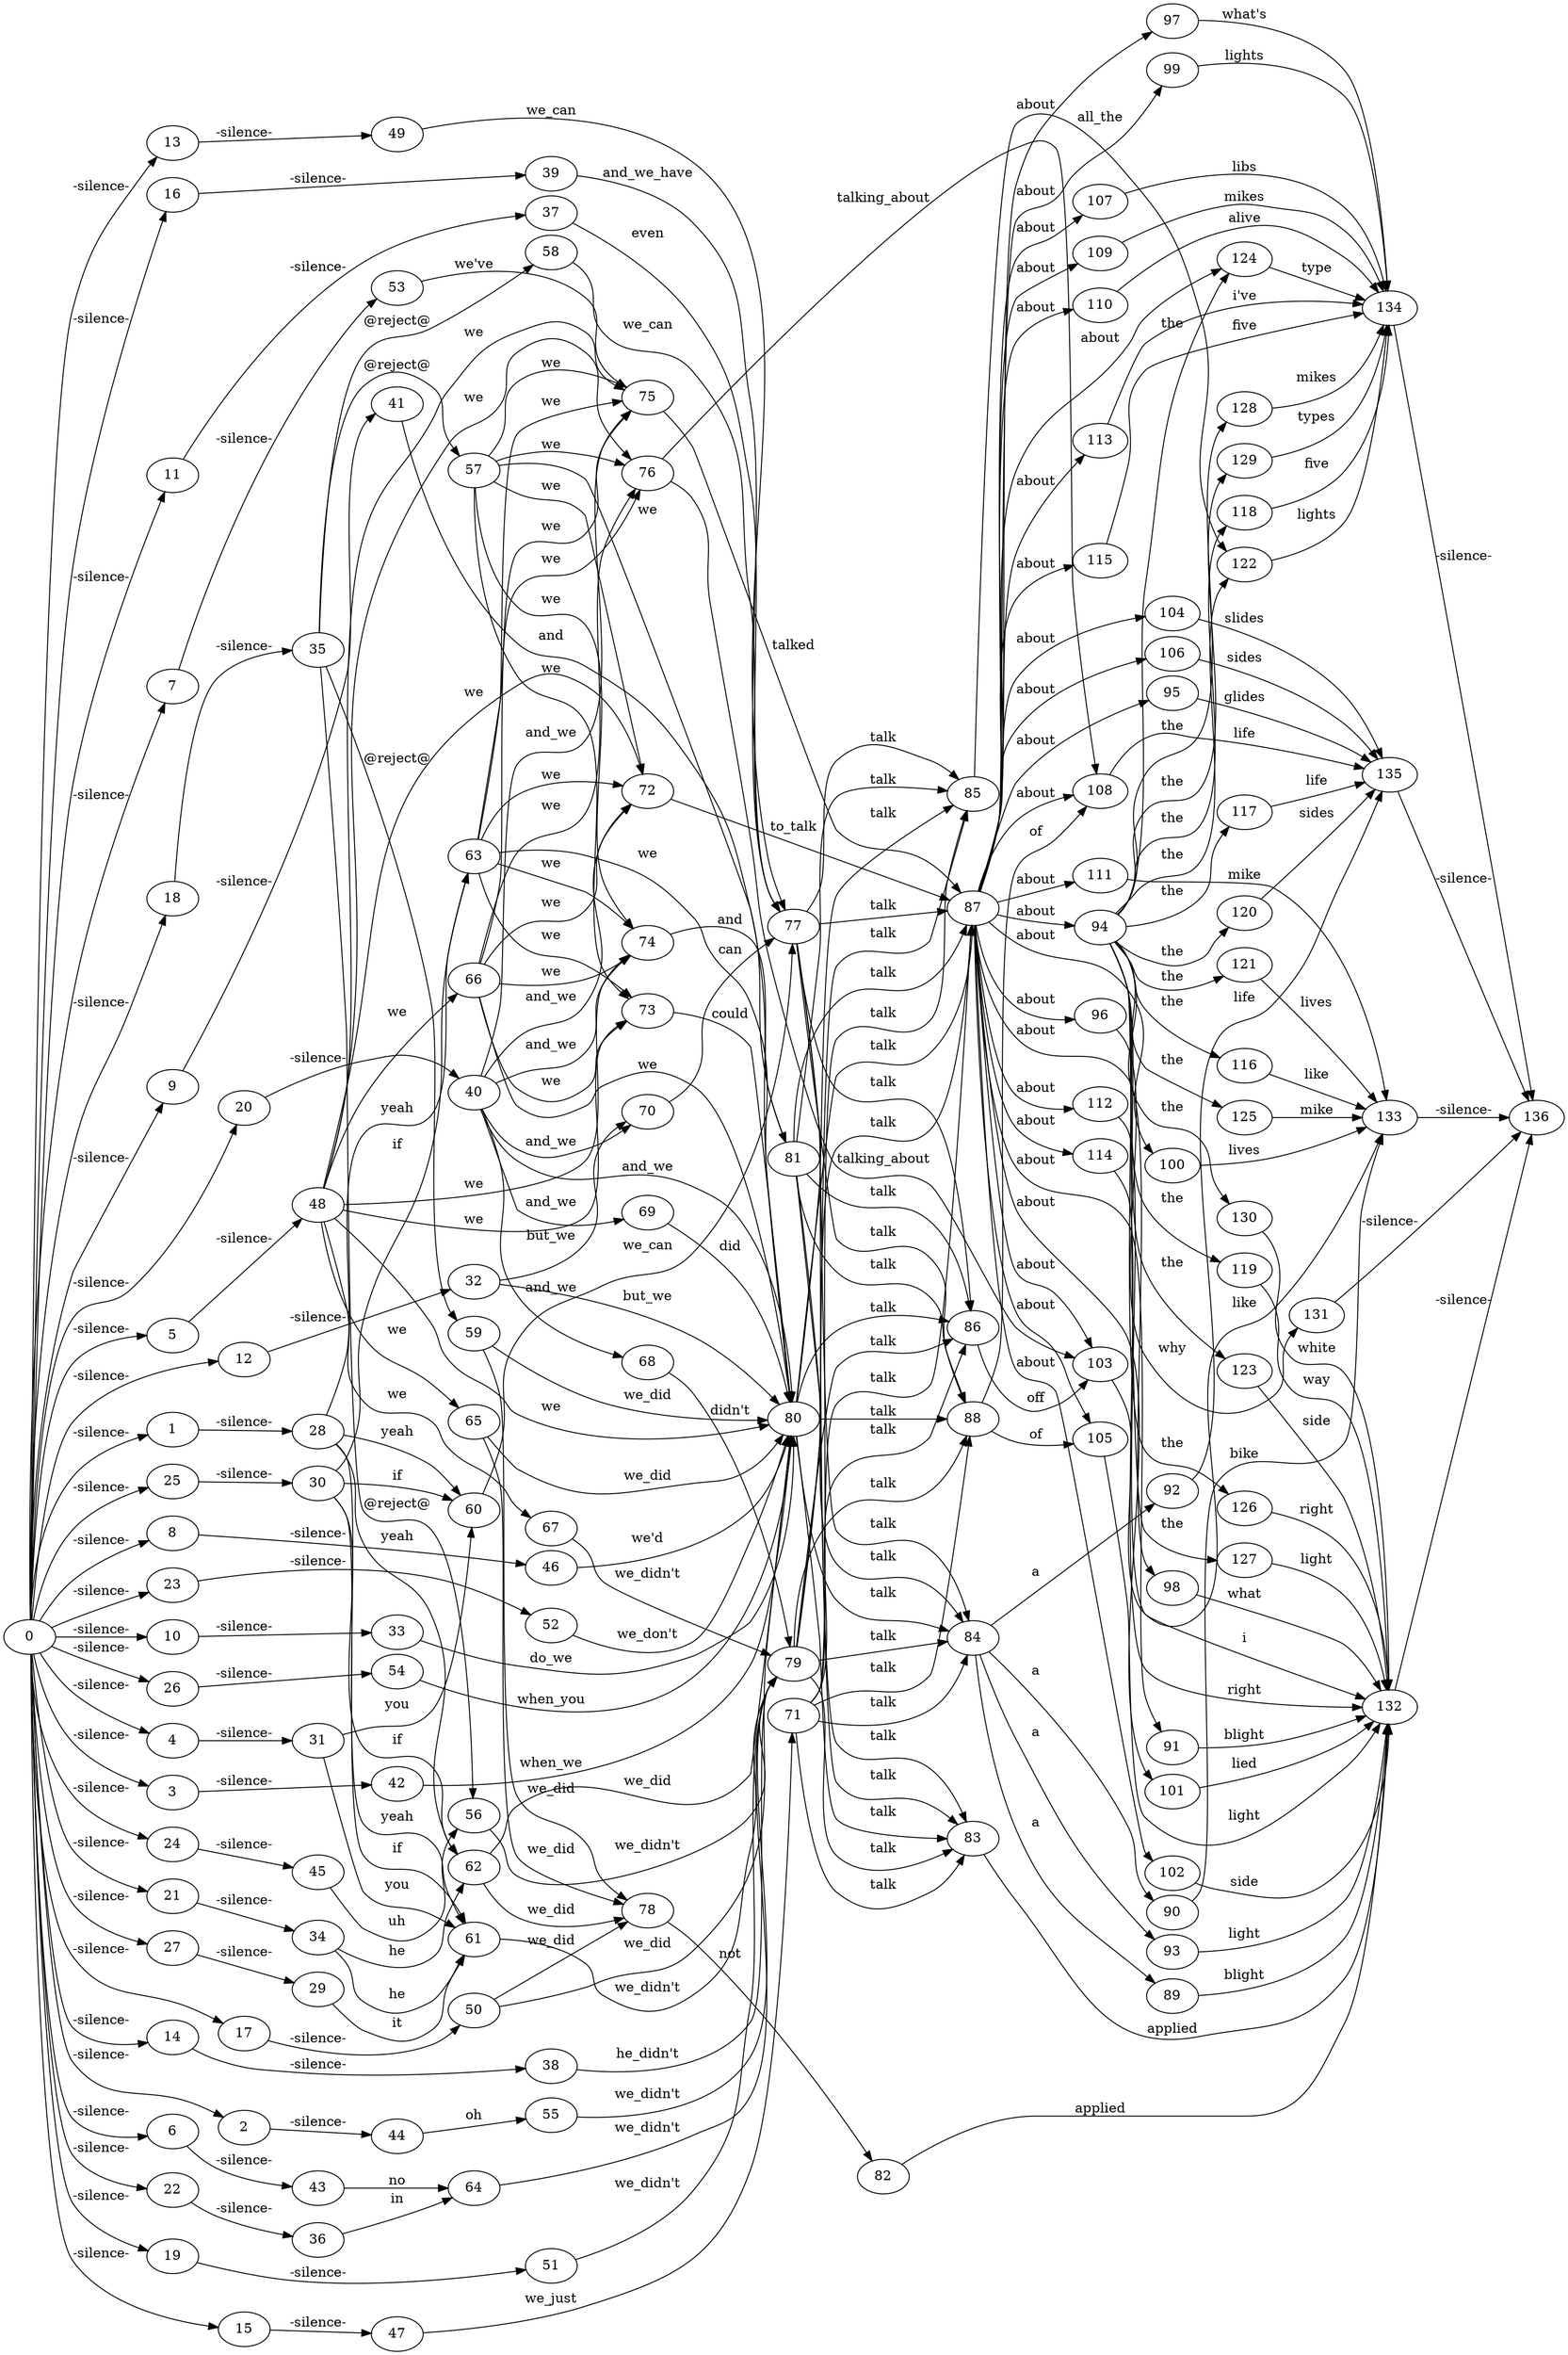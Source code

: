 digraph g {
    rankdir="LR"
    0 -> 1 [label = "-silence-"]
    0 -> 2 [label = "-silence-"]
    0 -> 3 [label = "-silence-"]
    0 -> 4 [label = "-silence-"]
    0 -> 5 [label = "-silence-"]
    0 -> 6 [label = "-silence-"]
    0 -> 7 [label = "-silence-"]
    0 -> 8 [label = "-silence-"]
    0 -> 9 [label = "-silence-"]
    0 -> 10 [label = "-silence-"]
    0 -> 11 [label = "-silence-"]
    0 -> 12 [label = "-silence-"]
    0 -> 13 [label = "-silence-"]
    0 -> 14 [label = "-silence-"]
    0 -> 15 [label = "-silence-"]
    0 -> 16 [label = "-silence-"]
    0 -> 17 [label = "-silence-"]
    0 -> 18 [label = "-silence-"]
    0 -> 19 [label = "-silence-"]
    0 -> 20 [label = "-silence-"]
    0 -> 21 [label = "-silence-"]
    0 -> 22 [label = "-silence-"]
    0 -> 23 [label = "-silence-"]
    0 -> 24 [label = "-silence-"]
    0 -> 25 [label = "-silence-"]
    0 -> 26 [label = "-silence-"]
    0 -> 27 [label = "-silence-"]
    1 -> 28 [label = "-silence-"]
    2 -> 44 [label = "-silence-"]
    3 -> 42 [label = "-silence-"]
    4 -> 31 [label = "-silence-"]
    5 -> 48 [label = "-silence-"]
    6 -> 43 [label = "-silence-"]
    7 -> 53 [label = "-silence-"]
    8 -> 46 [label = "-silence-"]
    9 -> 41 [label = "-silence-"]
    10 -> 33 [label = "-silence-"]
    11 -> 37 [label = "-silence-"]
    12 -> 32 [label = "-silence-"]
    13 -> 49 [label = "-silence-"]
    14 -> 38 [label = "-silence-"]
    15 -> 47 [label = "-silence-"]
    16 -> 39 [label = "-silence-"]
    17 -> 50 [label = "-silence-"]
    18 -> 35 [label = "-silence-"]
    19 -> 51 [label = "-silence-"]
    20 -> 40 [label = "-silence-"]
    21 -> 34 [label = "-silence-"]
    22 -> 36 [label = "-silence-"]
    23 -> 52 [label = "-silence-"]
    24 -> 45 [label = "-silence-"]
    25 -> 30 [label = "-silence-"]
    26 -> 54 [label = "-silence-"]
    27 -> 29 [label = "-silence-"]
    28 -> 60 [label = "yeah"]
    28 -> 61 [label = "yeah"]
    28 -> 62 [label = "yeah"]
    28 -> 63 [label = "yeah"]
    29 -> 61 [label = "it"]
    30 -> 60 [label = "if"]
    30 -> 61 [label = "if"]
    30 -> 62 [label = "if"]
    30 -> 63 [label = "if"]
    31 -> 60 [label = "you"]
    31 -> 61 [label = "you"]
    32 -> 70 [label = "but_we"]
    32 -> 80 [label = "but_we"]
    33 -> 80 [label = "do_we"]
    34 -> 61 [label = "he"]
    34 -> 62 [label = "he"]
    35 -> 56 [label = "@reject@"]
    35 -> 57 [label = "@reject@"]
    35 -> 58 [label = "@reject@"]
    35 -> 59 [label = "@reject@"]
    36 -> 64 [label = "in"]
    37 -> 77 [label = "even"]
    38 -> 79 [label = "he_didn't"]
    39 -> 77 [label = "and_we_have"]
    40 -> 68 [label = "and_we"]
    40 -> 69 [label = "and_we"]
    40 -> 70 [label = "and_we"]
    40 -> 72 [label = "and_we"]
    40 -> 74 [label = "and_we"]
    40 -> 75 [label = "and_we"]
    40 -> 80 [label = "and_we"]
    41 -> 81 [label = "and"]
    42 -> 80 [label = "when_we"]
    43 -> 64 [label = "no"]
    44 -> 55 [label = "oh"]
    45 -> 56 [label = "uh"]
    46 -> 80 [label = "we'd"]
    47 -> 71 [label = "we_just"]
    48 -> 65 [label = "we"]
    48 -> 66 [label = "we"]
    48 -> 67 [label = "we"]
    48 -> 72 [label = "we"]
    48 -> 73 [label = "we"]
    48 -> 74 [label = "we"]
    48 -> 75 [label = "we"]
    48 -> 76 [label = "we"]
    48 -> 80 [label = "we"]
    49 -> 77 [label = "we_can"]
    50 -> 78 [label = "we_did"]
    50 -> 80 [label = "we_did"]
    51 -> 79 [label = "we_didn't"]
    52 -> 80 [label = "we_don't"]
    53 -> 75 [label = "we've"]
    54 -> 80 [label = "when_you"]
    55 -> 79 [label = "we_didn't"]
    56 -> 79 [label = "we_didn't"]
    57 -> 72 [label = "we"]
    57 -> 73 [label = "we"]
    57 -> 74 [label = "we"]
    57 -> 75 [label = "we"]
    57 -> 76 [label = "we"]
    57 -> 80 [label = "we"]
    58 -> 77 [label = "we_can"]
    59 -> 78 [label = "we_did"]
    59 -> 80 [label = "we_did"]
    60 -> 77 [label = "we_can"]
    61 -> 79 [label = "we_didn't"]
    62 -> 78 [label = "we_did"]
    62 -> 80 [label = "we_did"]
    63 -> 72 [label = "we"]
    63 -> 73 [label = "we"]
    63 -> 74 [label = "we"]
    63 -> 75 [label = "we"]
    63 -> 76 [label = "we"]
    63 -> 80 [label = "we"]
    64 -> 79 [label = "we_didn't"]
    65 -> 78 [label = "we_did"]
    65 -> 80 [label = "we_did"]
    66 -> 72 [label = "we"]
    66 -> 73 [label = "we"]
    66 -> 74 [label = "we"]
    66 -> 75 [label = "we"]
    66 -> 76 [label = "we"]
    66 -> 80 [label = "we"]
    67 -> 79 [label = "we_didn't"]
    68 -> 79 [label = "didn't"]
    69 -> 80 [label = "did"]
    70 -> 77 [label = "can"]
    71 -> 83 [label = "talk"]
    71 -> 84 [label = "talk"]
    71 -> 85 [label = "talk"]
    71 -> 86 [label = "talk"]
    71 -> 87 [label = "talk"]
    71 -> 88 [label = "talk"]
    72 -> 87 [label = "to_talk"]
    73 -> 80 [label = "could"]
    74 -> 81 [label = "and"]
    75 -> 87 [label = "talked"]
    76 -> 103 [label = "talking_about"]
    76 -> 108 [label = "talking_about"]
    77 -> 83 [label = "talk"]
    77 -> 84 [label = "talk"]
    77 -> 85 [label = "talk"]
    77 -> 86 [label = "talk"]
    77 -> 87 [label = "talk"]
    77 -> 88 [label = "talk"]
    78 -> 82 [label = "not"]
    79 -> 83 [label = "talk"]
    79 -> 84 [label = "talk"]
    79 -> 85 [label = "talk"]
    79 -> 86 [label = "talk"]
    79 -> 87 [label = "talk"]
    79 -> 88 [label = "talk"]
    80 -> 83 [label = "talk"]
    80 -> 84 [label = "talk"]
    80 -> 85 [label = "talk"]
    80 -> 86 [label = "talk"]
    80 -> 87 [label = "talk"]
    80 -> 88 [label = "talk"]
    81 -> 83 [label = "talk"]
    81 -> 84 [label = "talk"]
    81 -> 85 [label = "talk"]
    81 -> 86 [label = "talk"]
    81 -> 87 [label = "talk"]
    81 -> 88 [label = "talk"]
    82 -> 132 [label = "applied"]
    83 -> 132 [label = "applied"]
    84 -> 89 [label = "a"]
    84 -> 90 [label = "a"]
    84 -> 92 [label = "a"]
    84 -> 93 [label = "a"]
    85 -> 122 [label = "all_the"]
    86 -> 103 [label = "off"]
    87 -> 91 [label = "about"]
    87 -> 94 [label = "about"]
    87 -> 95 [label = "about"]
    87 -> 96 [label = "about"]
    87 -> 97 [label = "about"]
    87 -> 98 [label = "about"]
    87 -> 99 [label = "about"]
    87 -> 100 [label = "about"]
    87 -> 101 [label = "about"]
    87 -> 102 [label = "about"]
    87 -> 103 [label = "about"]
    87 -> 104 [label = "about"]
    87 -> 105 [label = "about"]
    87 -> 106 [label = "about"]
    87 -> 107 [label = "about"]
    87 -> 108 [label = "about"]
    87 -> 109 [label = "about"]
    87 -> 110 [label = "about"]
    87 -> 111 [label = "about"]
    87 -> 112 [label = "about"]
    87 -> 113 [label = "about"]
    87 -> 114 [label = "about"]
    87 -> 115 [label = "about"]
    87 -> 124 [label = "about"]
    88 -> 105 [label = "of"]
    88 -> 108 [label = "of"]
    89 -> 132 [label = "blight"]
    90 -> 133 [label = "bike"]
    91 -> 132 [label = "blight"]
    92 -> 135 [label = "life"]
    93 -> 132 [label = "light"]
    94 -> 116 [label = "the"]
    94 -> 117 [label = "the"]
    94 -> 118 [label = "the"]
    94 -> 119 [label = "the"]
    94 -> 120 [label = "the"]
    94 -> 121 [label = "the"]
    94 -> 122 [label = "the"]
    94 -> 123 [label = "the"]
    94 -> 124 [label = "the"]
    94 -> 125 [label = "the"]
    94 -> 126 [label = "the"]
    94 -> 127 [label = "the"]
    94 -> 128 [label = "the"]
    94 -> 129 [label = "the"]
    94 -> 130 [label = "the"]
    95 -> 135 [label = "glides"]
    96 -> 131 [label = "why"]
    97 -> 134 [label = "what's"]
    98 -> 132 [label = "what"]
    99 -> 134 [label = "lights"]
    100 -> 133 [label = "lives"]
    101 -> 132 [label = "lied"]
    102 -> 132 [label = "side"]
    103 -> 133 [label = "like"]
    104 -> 135 [label = "slides"]
    105 -> 132 [label = "light"]
    106 -> 135 [label = "sides"]
    107 -> 134 [label = "libs"]
    108 -> 135 [label = "life"]
    109 -> 134 [label = "mikes"]
    110 -> 134 [label = "alive"]
    111 -> 133 [label = "mike"]
    112 -> 132 [label = "i"]
    113 -> 134 [label = "i've"]
    114 -> 132 [label = "right"]
    115 -> 134 [label = "five"]
    116 -> 133 [label = "like"]
    117 -> 135 [label = "life"]
    118 -> 134 [label = "five"]
    119 -> 132 [label = "way"]
    120 -> 135 [label = "sides"]
    121 -> 133 [label = "lives"]
    122 -> 134 [label = "lights"]
    123 -> 132 [label = "side"]
    124 -> 134 [label = "type"]
    125 -> 133 [label = "mike"]
    126 -> 132 [label = "right"]
    127 -> 132 [label = "light"]
    128 -> 134 [label = "mikes"]
    129 -> 134 [label = "types"]
    130 -> 132 [label = "white"]
    131 -> 136 [label = "-silence-"]
    132 -> 136 [label = "-silence-"]
    133 -> 136 [label = "-silence-"]
    134 -> 136 [label = "-silence-"]
    135 -> 136 [label = "-silence-"]
}
